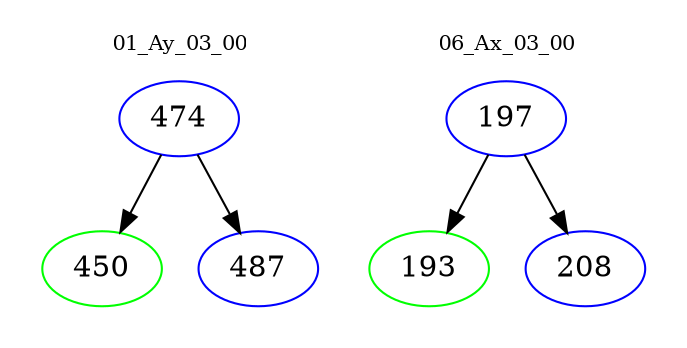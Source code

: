 digraph{
subgraph cluster_0 {
color = white
label = "01_Ay_03_00";
fontsize=10;
T0_474 [label="474", color="blue"]
T0_474 -> T0_450 [color="black"]
T0_450 [label="450", color="green"]
T0_474 -> T0_487 [color="black"]
T0_487 [label="487", color="blue"]
}
subgraph cluster_1 {
color = white
label = "06_Ax_03_00";
fontsize=10;
T1_197 [label="197", color="blue"]
T1_197 -> T1_193 [color="black"]
T1_193 [label="193", color="green"]
T1_197 -> T1_208 [color="black"]
T1_208 [label="208", color="blue"]
}
}
